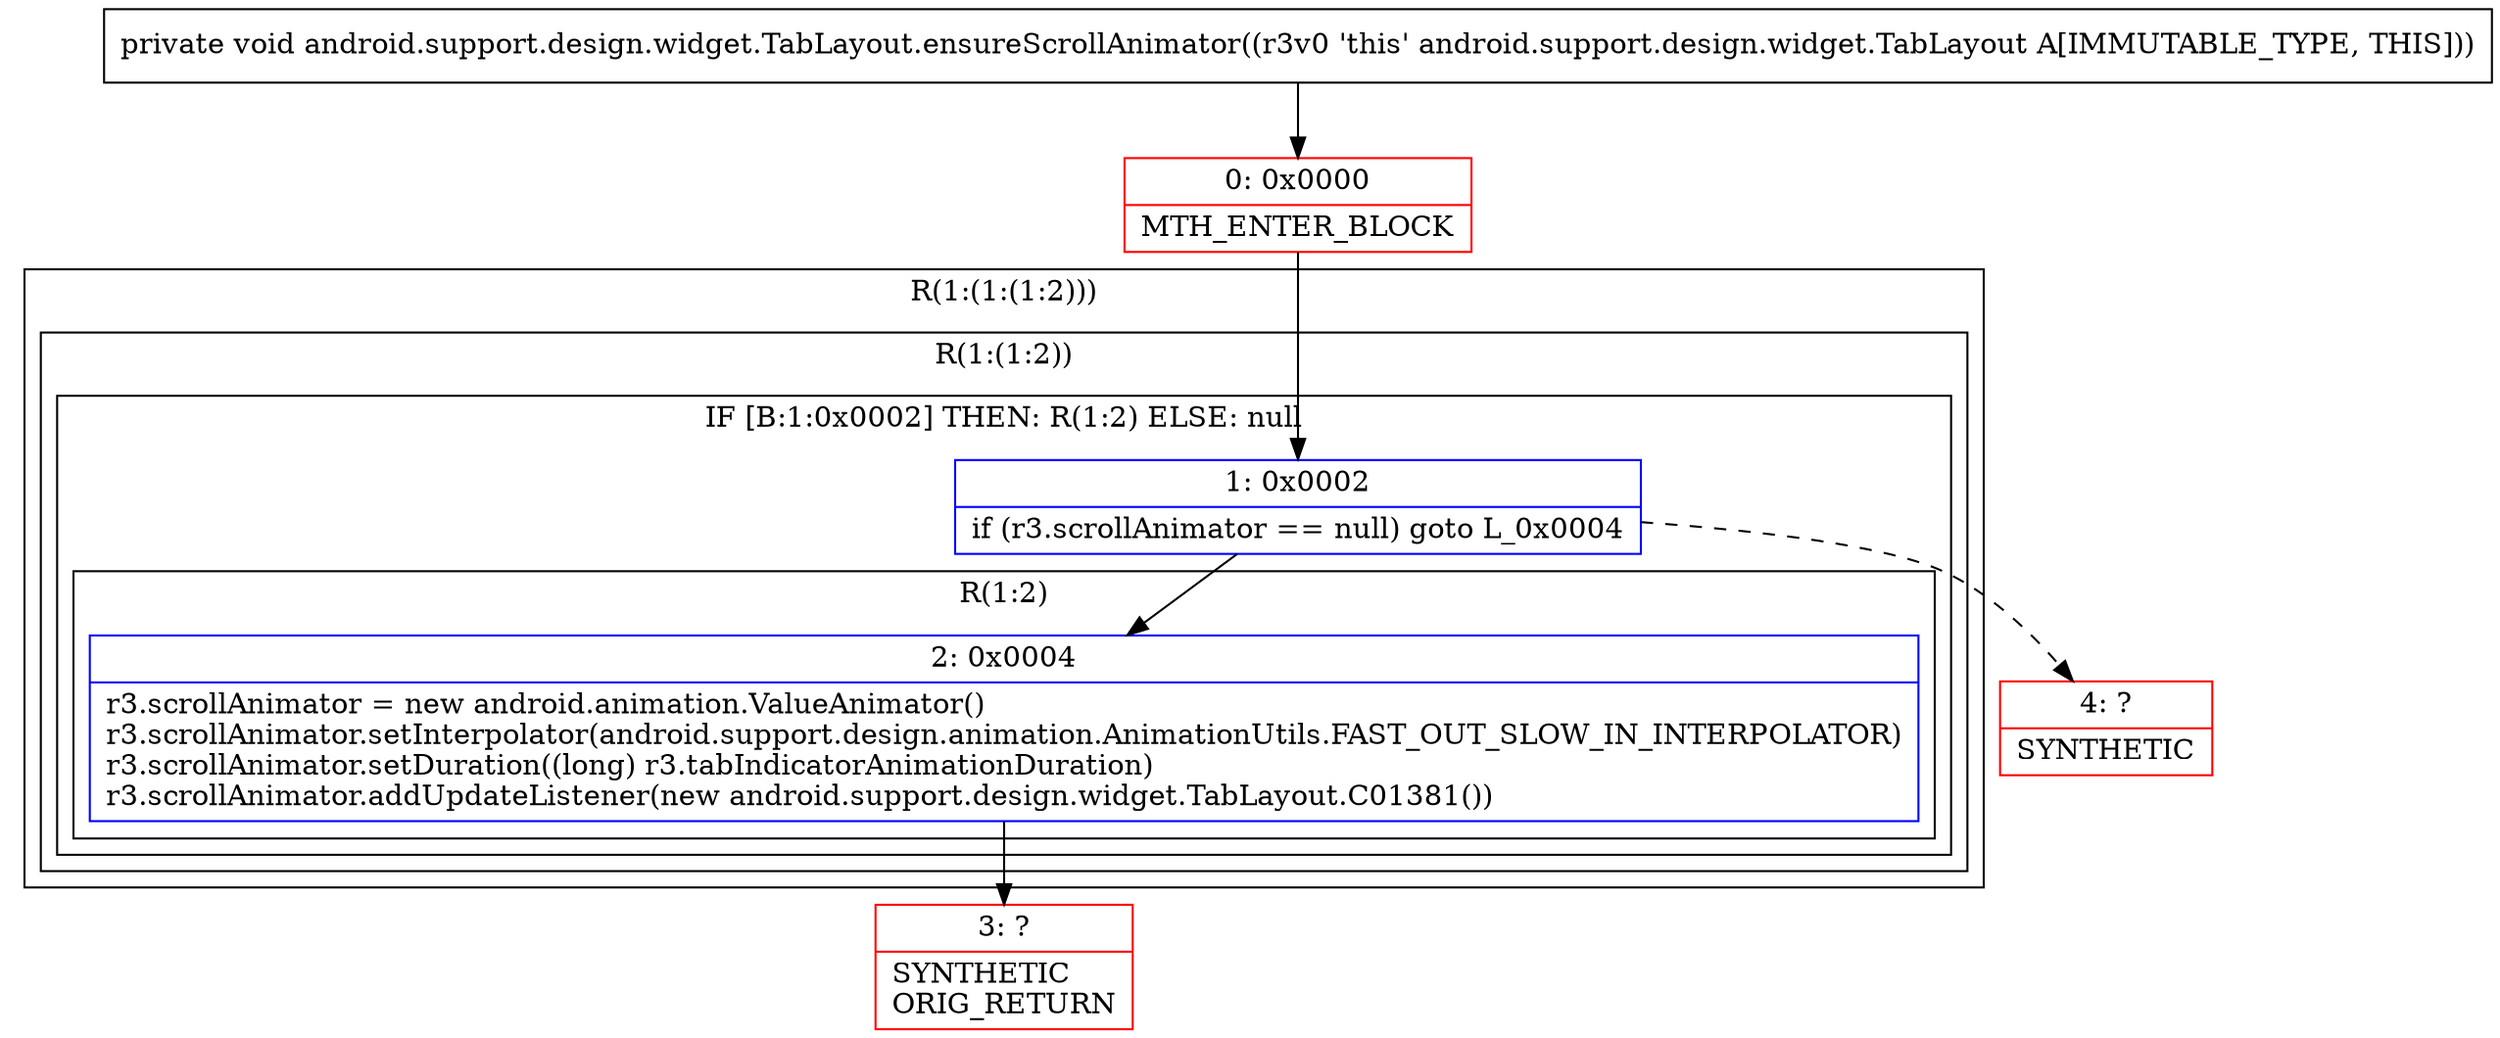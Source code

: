 digraph "CFG forandroid.support.design.widget.TabLayout.ensureScrollAnimator()V" {
subgraph cluster_Region_805658348 {
label = "R(1:(1:(1:2)))";
node [shape=record,color=blue];
subgraph cluster_Region_974892265 {
label = "R(1:(1:2))";
node [shape=record,color=blue];
subgraph cluster_IfRegion_150105825 {
label = "IF [B:1:0x0002] THEN: R(1:2) ELSE: null";
node [shape=record,color=blue];
Node_1 [shape=record,label="{1\:\ 0x0002|if (r3.scrollAnimator == null) goto L_0x0004\l}"];
subgraph cluster_Region_1049454200 {
label = "R(1:2)";
node [shape=record,color=blue];
Node_2 [shape=record,label="{2\:\ 0x0004|r3.scrollAnimator = new android.animation.ValueAnimator()\lr3.scrollAnimator.setInterpolator(android.support.design.animation.AnimationUtils.FAST_OUT_SLOW_IN_INTERPOLATOR)\lr3.scrollAnimator.setDuration((long) r3.tabIndicatorAnimationDuration)\lr3.scrollAnimator.addUpdateListener(new android.support.design.widget.TabLayout.C01381())\l}"];
}
}
}
}
Node_0 [shape=record,color=red,label="{0\:\ 0x0000|MTH_ENTER_BLOCK\l}"];
Node_3 [shape=record,color=red,label="{3\:\ ?|SYNTHETIC\lORIG_RETURN\l}"];
Node_4 [shape=record,color=red,label="{4\:\ ?|SYNTHETIC\l}"];
MethodNode[shape=record,label="{private void android.support.design.widget.TabLayout.ensureScrollAnimator((r3v0 'this' android.support.design.widget.TabLayout A[IMMUTABLE_TYPE, THIS])) }"];
MethodNode -> Node_0;
Node_1 -> Node_2;
Node_1 -> Node_4[style=dashed];
Node_2 -> Node_3;
Node_0 -> Node_1;
}

